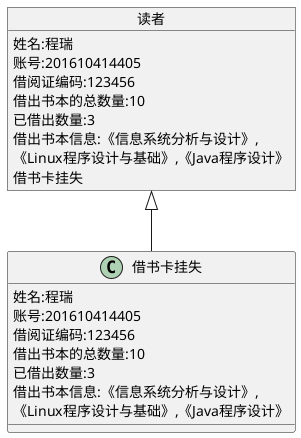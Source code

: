 @startuml

object 读者{
姓名:程瑞
账号:201610414405
借阅证编码:123456
借出书本的总数量:10
已借出数量:3
借出书本信息:《信息系统分析与设计》,
《Linux程序设计与基础》,《Java程序设计》
借书卡挂失
}
读者 <|-- 借书卡挂失
object 借书卡挂失{
姓名:程瑞
账号:201610414405
借阅证编码:123456
借出书本的总数量:10
已借出数量:3
借出书本信息:《信息系统分析与设计》,
《Linux程序设计与基础》,《Java程序设计》
}

@enduml